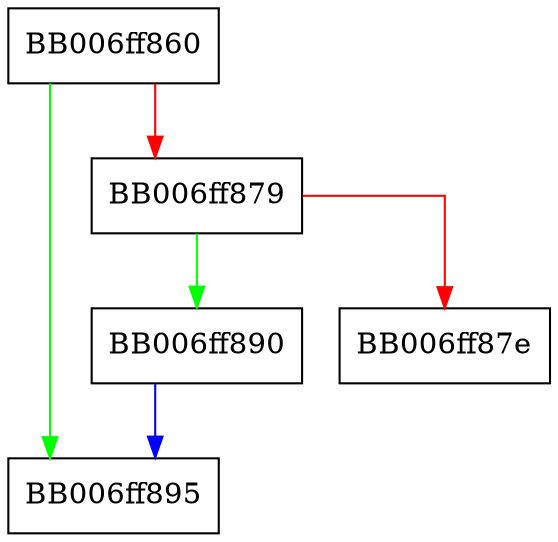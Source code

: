 digraph rc4_hmac_md5_dinit {
  node [shape="box"];
  graph [splines=ortho];
  BB006ff860 -> BB006ff895 [color="green"];
  BB006ff860 -> BB006ff879 [color="red"];
  BB006ff879 -> BB006ff890 [color="green"];
  BB006ff879 -> BB006ff87e [color="red"];
  BB006ff890 -> BB006ff895 [color="blue"];
}